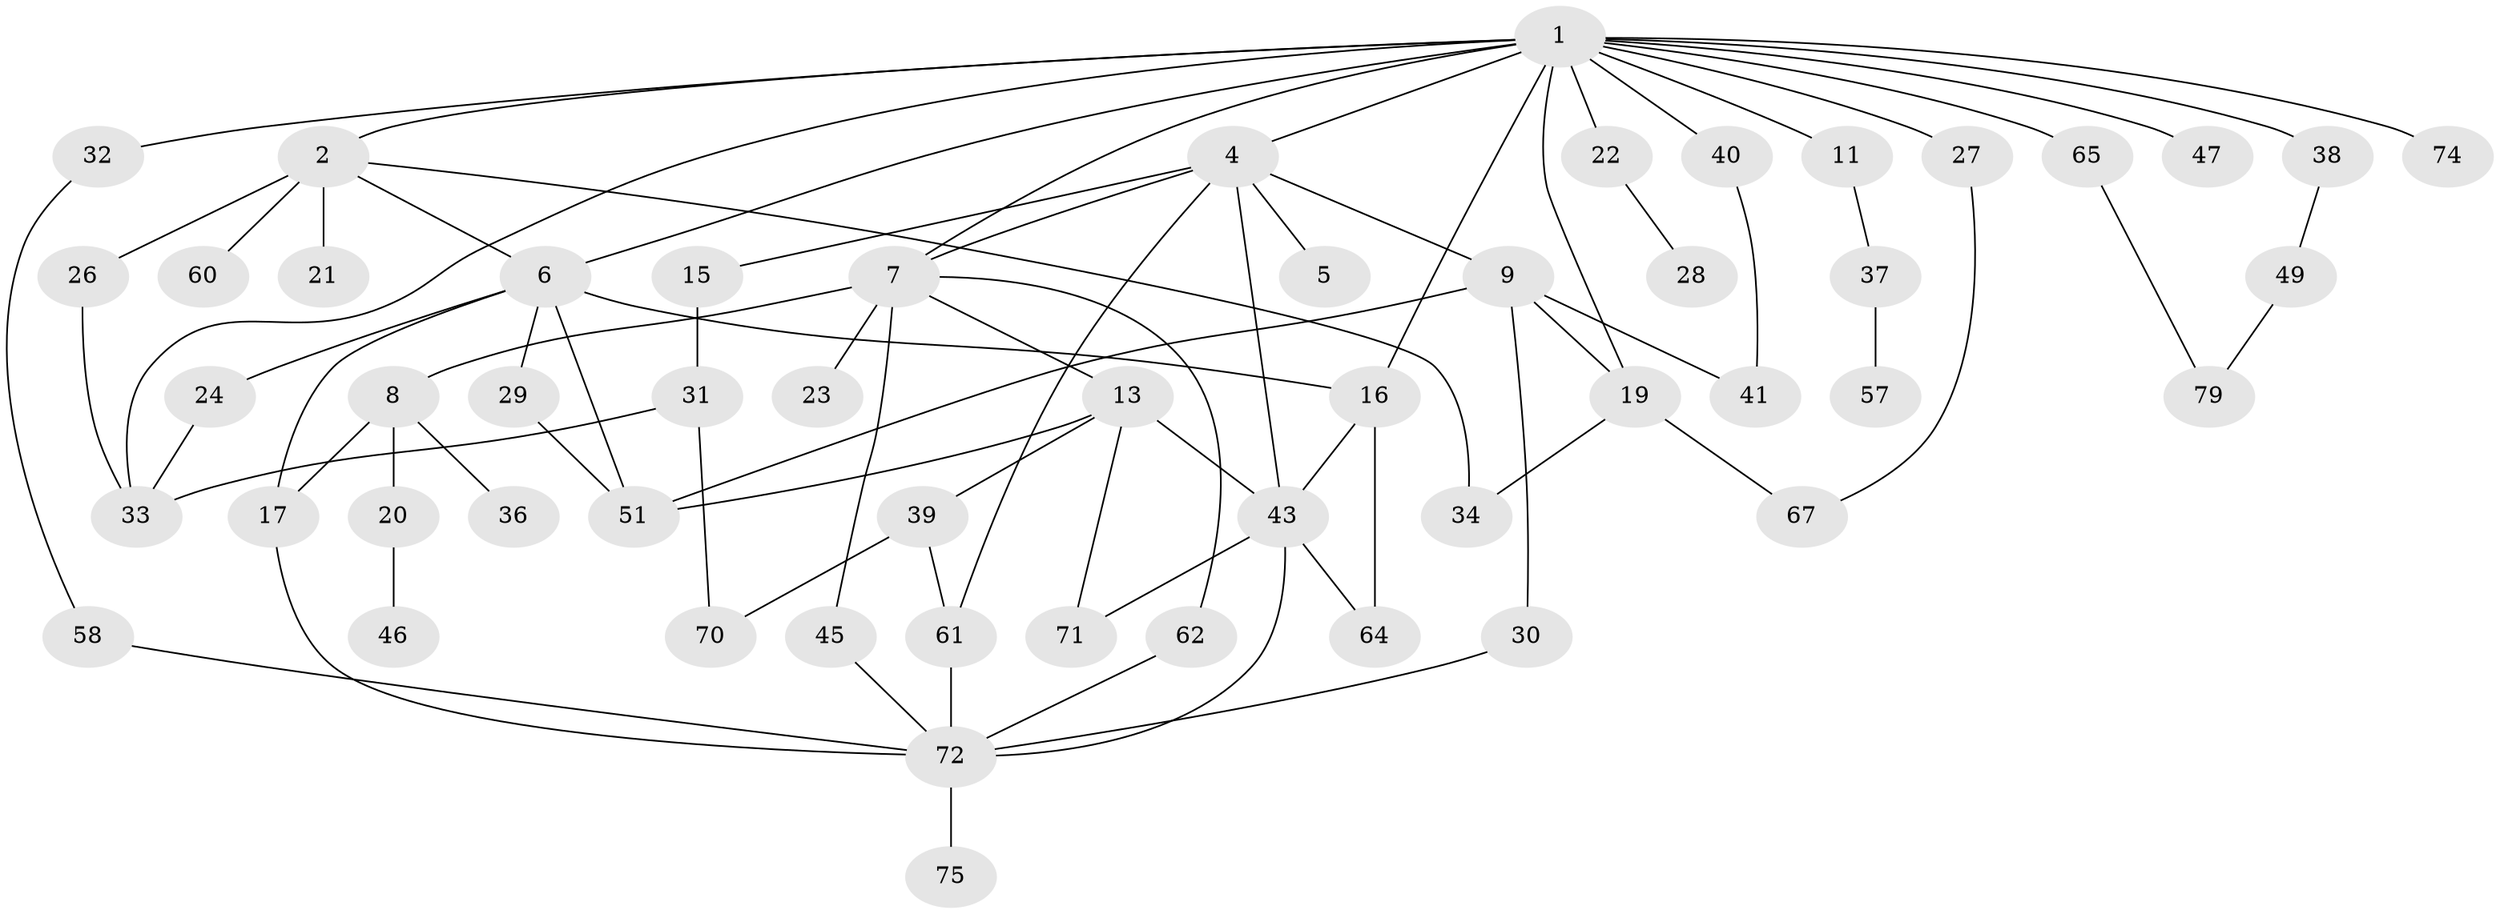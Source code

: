 // Generated by graph-tools (version 1.1) at 2025/23/03/03/25 07:23:34]
// undirected, 54 vertices, 80 edges
graph export_dot {
graph [start="1"]
  node [color=gray90,style=filled];
  1 [super="+14"];
  2 [super="+3"];
  4 [super="+10"];
  5;
  6 [super="+25"];
  7 [super="+12"];
  8 [super="+69"];
  9;
  11;
  13 [super="+52"];
  15 [super="+18"];
  16 [super="+73"];
  17;
  19 [super="+35"];
  20 [super="+44"];
  21;
  22;
  23;
  24;
  26;
  27 [super="+78"];
  28;
  29 [super="+55"];
  30 [super="+56"];
  31 [super="+54"];
  32 [super="+53"];
  33 [super="+82"];
  34 [super="+59"];
  36;
  37 [super="+50"];
  38;
  39 [super="+48"];
  40;
  41 [super="+42"];
  43 [super="+63"];
  45;
  46 [super="+68"];
  47;
  49 [super="+81"];
  51 [super="+77"];
  57;
  58;
  60;
  61 [super="+80"];
  62;
  64 [super="+66"];
  65;
  67;
  70;
  71;
  72 [super="+76"];
  74;
  75;
  79;
  1 -- 2;
  1 -- 4;
  1 -- 11;
  1 -- 19;
  1 -- 27;
  1 -- 38;
  1 -- 65;
  1 -- 74;
  1 -- 33;
  1 -- 32;
  1 -- 16;
  1 -- 22;
  1 -- 40;
  1 -- 47;
  1 -- 7;
  1 -- 6;
  2 -- 6;
  2 -- 21;
  2 -- 26;
  2 -- 34;
  2 -- 60;
  4 -- 5;
  4 -- 7;
  4 -- 9;
  4 -- 15;
  4 -- 43;
  4 -- 61;
  6 -- 17;
  6 -- 24;
  6 -- 29;
  6 -- 51;
  6 -- 16 [weight=2];
  7 -- 8;
  7 -- 13;
  7 -- 23;
  7 -- 45;
  7 -- 62;
  8 -- 20;
  8 -- 36;
  8 -- 17;
  9 -- 30;
  9 -- 41;
  9 -- 19;
  9 -- 51;
  11 -- 37;
  13 -- 39;
  13 -- 71;
  13 -- 51;
  13 -- 43;
  15 -- 31 [weight=2];
  16 -- 64;
  16 -- 43;
  17 -- 72;
  19 -- 67;
  19 -- 34;
  20 -- 46;
  22 -- 28;
  24 -- 33;
  26 -- 33;
  27 -- 67;
  29 -- 51;
  30 -- 72;
  31 -- 33;
  31 -- 70;
  32 -- 58;
  37 -- 57;
  38 -- 49;
  39 -- 61;
  39 -- 70;
  40 -- 41;
  43 -- 72;
  43 -- 64;
  43 -- 71;
  45 -- 72;
  49 -- 79;
  58 -- 72;
  61 -- 72;
  62 -- 72;
  65 -- 79;
  72 -- 75;
}
